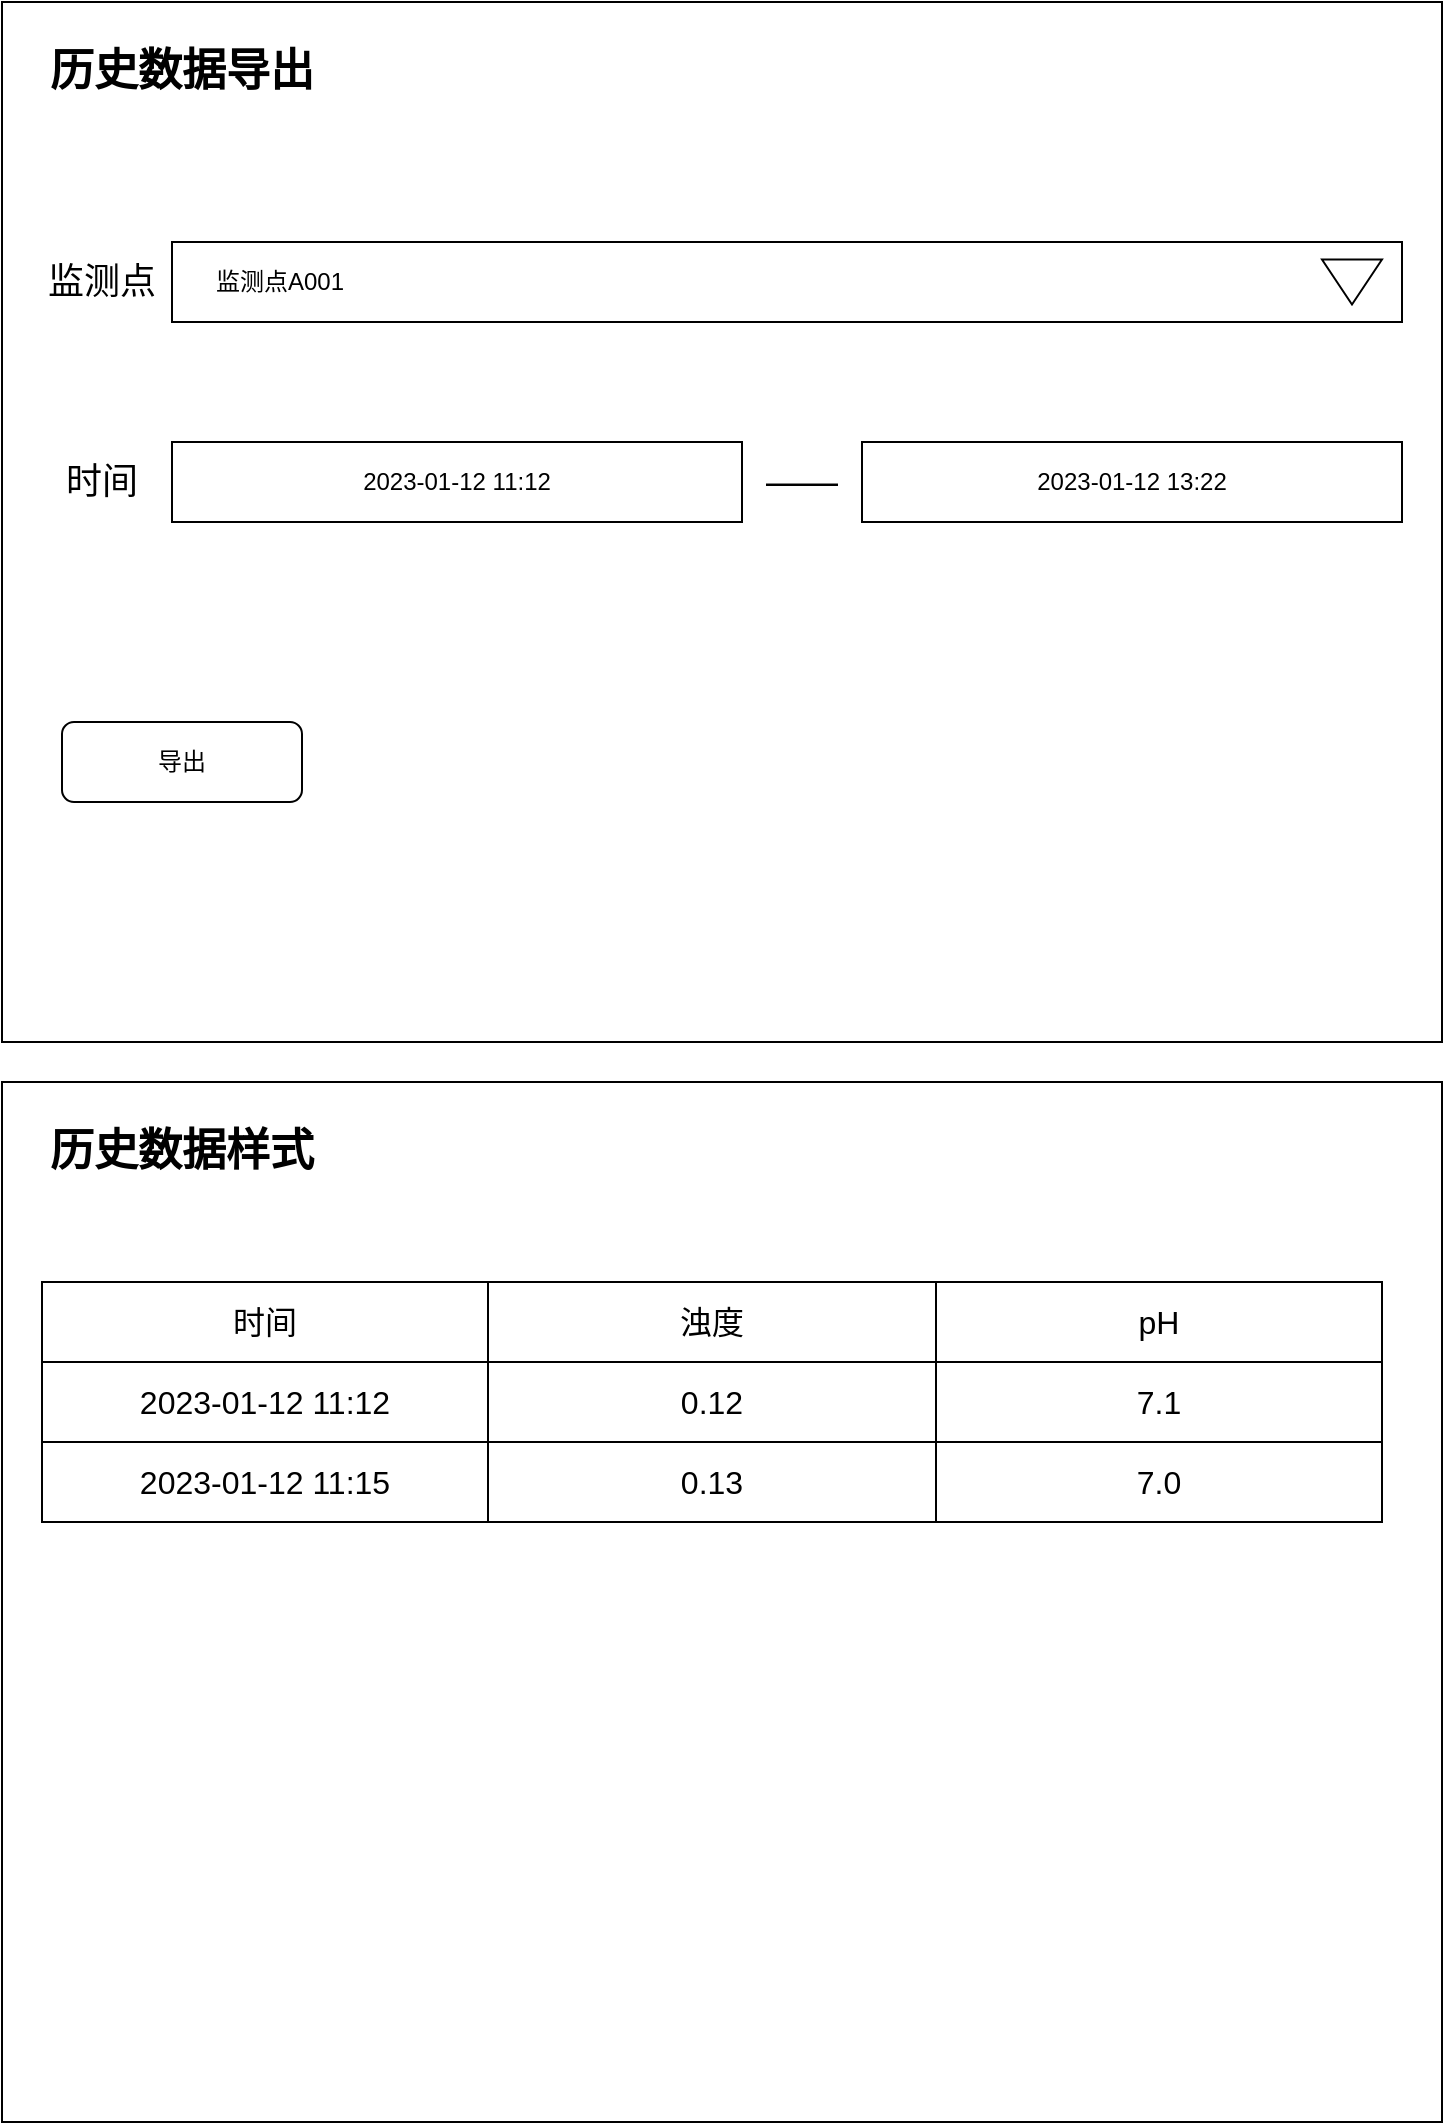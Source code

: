 <mxfile version="21.0.2" type="github">
  <diagram name="第 1 页" id="KPaHdyQvASOpEPyDmzPb">
    <mxGraphModel dx="1434" dy="796" grid="1" gridSize="10" guides="1" tooltips="1" connect="1" arrows="1" fold="1" page="1" pageScale="1" pageWidth="827" pageHeight="1169" math="0" shadow="0">
      <root>
        <mxCell id="0" />
        <mxCell id="1" parent="0" />
        <mxCell id="-34FdK1UEqagUUGcjElj-2" value="" style="rounded=0;whiteSpace=wrap;html=1;" vertex="1" parent="1">
          <mxGeometry x="40" y="80" width="720" height="520" as="geometry" />
        </mxCell>
        <mxCell id="-34FdK1UEqagUUGcjElj-3" value="&amp;nbsp; &amp;nbsp; &amp;nbsp; 监测点A001" style="rounded=0;whiteSpace=wrap;html=1;align=left;" vertex="1" parent="1">
          <mxGeometry x="125" y="200" width="615" height="40" as="geometry" />
        </mxCell>
        <mxCell id="-34FdK1UEqagUUGcjElj-4" value="监测点" style="text;strokeColor=none;align=center;fillColor=none;html=1;verticalAlign=middle;whiteSpace=wrap;rounded=0;fontSize=18;" vertex="1" parent="1">
          <mxGeometry x="60" y="205" width="60" height="30" as="geometry" />
        </mxCell>
        <mxCell id="-34FdK1UEqagUUGcjElj-5" value="2023-01-12 11:12" style="rounded=0;whiteSpace=wrap;html=1;" vertex="1" parent="1">
          <mxGeometry x="125" y="300" width="285" height="40" as="geometry" />
        </mxCell>
        <mxCell id="-34FdK1UEqagUUGcjElj-6" value="时间" style="text;strokeColor=none;align=center;fillColor=none;html=1;verticalAlign=middle;whiteSpace=wrap;rounded=0;fontSize=18;" vertex="1" parent="1">
          <mxGeometry x="60" y="305" width="60" height="30" as="geometry" />
        </mxCell>
        <mxCell id="-34FdK1UEqagUUGcjElj-7" value="2023-01-12 13:22" style="rounded=0;whiteSpace=wrap;html=1;" vertex="1" parent="1">
          <mxGeometry x="470" y="300" width="270" height="40" as="geometry" />
        </mxCell>
        <mxCell id="-34FdK1UEqagUUGcjElj-11" value="——" style="text;strokeColor=none;align=center;fillColor=none;html=1;verticalAlign=middle;whiteSpace=wrap;rounded=0;fontSize=18;" vertex="1" parent="1">
          <mxGeometry x="410" y="305" width="60" height="30" as="geometry" />
        </mxCell>
        <mxCell id="-34FdK1UEqagUUGcjElj-12" value="" style="triangle;whiteSpace=wrap;html=1;direction=south;" vertex="1" parent="1">
          <mxGeometry x="700" y="208.75" width="30" height="22.5" as="geometry" />
        </mxCell>
        <mxCell id="-34FdK1UEqagUUGcjElj-13" value="历史数据导出" style="text;strokeColor=none;align=center;fillColor=none;html=1;verticalAlign=middle;whiteSpace=wrap;rounded=0;fontSize=22;fontStyle=1" vertex="1" parent="1">
          <mxGeometry x="60" y="100" width="140" height="30" as="geometry" />
        </mxCell>
        <mxCell id="-34FdK1UEqagUUGcjElj-15" value="导出" style="rounded=1;whiteSpace=wrap;html=1;" vertex="1" parent="1">
          <mxGeometry x="70" y="440" width="120" height="40" as="geometry" />
        </mxCell>
        <mxCell id="-34FdK1UEqagUUGcjElj-16" value="" style="rounded=0;whiteSpace=wrap;html=1;" vertex="1" parent="1">
          <mxGeometry x="40" y="620" width="720" height="520" as="geometry" />
        </mxCell>
        <mxCell id="-34FdK1UEqagUUGcjElj-24" value="历史数据样式" style="text;strokeColor=none;align=center;fillColor=none;html=1;verticalAlign=middle;whiteSpace=wrap;rounded=0;fontSize=22;fontStyle=1" vertex="1" parent="1">
          <mxGeometry x="60" y="640" width="140" height="30" as="geometry" />
        </mxCell>
        <mxCell id="-34FdK1UEqagUUGcjElj-26" value="" style="shape=table;startSize=0;container=1;collapsible=0;childLayout=tableLayout;fontSize=16;" vertex="1" parent="1">
          <mxGeometry x="60" y="720" width="670" height="120" as="geometry" />
        </mxCell>
        <mxCell id="-34FdK1UEqagUUGcjElj-27" value="" style="shape=tableRow;horizontal=0;startSize=0;swimlaneHead=0;swimlaneBody=0;strokeColor=inherit;top=0;left=0;bottom=0;right=0;collapsible=0;dropTarget=0;fillColor=none;points=[[0,0.5],[1,0.5]];portConstraint=eastwest;fontSize=16;" vertex="1" parent="-34FdK1UEqagUUGcjElj-26">
          <mxGeometry width="670" height="40" as="geometry" />
        </mxCell>
        <mxCell id="-34FdK1UEqagUUGcjElj-28" value="时间" style="shape=partialRectangle;html=1;whiteSpace=wrap;connectable=0;strokeColor=inherit;overflow=hidden;fillColor=none;top=0;left=0;bottom=0;right=0;pointerEvents=1;fontSize=16;" vertex="1" parent="-34FdK1UEqagUUGcjElj-27">
          <mxGeometry width="223" height="40" as="geometry">
            <mxRectangle width="223" height="40" as="alternateBounds" />
          </mxGeometry>
        </mxCell>
        <mxCell id="-34FdK1UEqagUUGcjElj-29" value="浊度" style="shape=partialRectangle;html=1;whiteSpace=wrap;connectable=0;strokeColor=inherit;overflow=hidden;fillColor=none;top=0;left=0;bottom=0;right=0;pointerEvents=1;fontSize=16;" vertex="1" parent="-34FdK1UEqagUUGcjElj-27">
          <mxGeometry x="223" width="224" height="40" as="geometry">
            <mxRectangle width="224" height="40" as="alternateBounds" />
          </mxGeometry>
        </mxCell>
        <mxCell id="-34FdK1UEqagUUGcjElj-30" value="pH" style="shape=partialRectangle;html=1;whiteSpace=wrap;connectable=0;strokeColor=inherit;overflow=hidden;fillColor=none;top=0;left=0;bottom=0;right=0;pointerEvents=1;fontSize=16;" vertex="1" parent="-34FdK1UEqagUUGcjElj-27">
          <mxGeometry x="447" width="223" height="40" as="geometry">
            <mxRectangle width="223" height="40" as="alternateBounds" />
          </mxGeometry>
        </mxCell>
        <mxCell id="-34FdK1UEqagUUGcjElj-31" value="" style="shape=tableRow;horizontal=0;startSize=0;swimlaneHead=0;swimlaneBody=0;strokeColor=inherit;top=0;left=0;bottom=0;right=0;collapsible=0;dropTarget=0;fillColor=none;points=[[0,0.5],[1,0.5]];portConstraint=eastwest;fontSize=16;" vertex="1" parent="-34FdK1UEqagUUGcjElj-26">
          <mxGeometry y="40" width="670" height="40" as="geometry" />
        </mxCell>
        <mxCell id="-34FdK1UEqagUUGcjElj-32" value="2023-01-12 11:12" style="shape=partialRectangle;html=1;whiteSpace=wrap;connectable=0;strokeColor=inherit;overflow=hidden;fillColor=none;top=0;left=0;bottom=0;right=0;pointerEvents=1;fontSize=16;" vertex="1" parent="-34FdK1UEqagUUGcjElj-31">
          <mxGeometry width="223" height="40" as="geometry">
            <mxRectangle width="223" height="40" as="alternateBounds" />
          </mxGeometry>
        </mxCell>
        <mxCell id="-34FdK1UEqagUUGcjElj-33" value="0.12" style="shape=partialRectangle;html=1;whiteSpace=wrap;connectable=0;strokeColor=inherit;overflow=hidden;fillColor=none;top=0;left=0;bottom=0;right=0;pointerEvents=1;fontSize=16;" vertex="1" parent="-34FdK1UEqagUUGcjElj-31">
          <mxGeometry x="223" width="224" height="40" as="geometry">
            <mxRectangle width="224" height="40" as="alternateBounds" />
          </mxGeometry>
        </mxCell>
        <mxCell id="-34FdK1UEqagUUGcjElj-34" value="7.1" style="shape=partialRectangle;html=1;whiteSpace=wrap;connectable=0;strokeColor=inherit;overflow=hidden;fillColor=none;top=0;left=0;bottom=0;right=0;pointerEvents=1;fontSize=16;" vertex="1" parent="-34FdK1UEqagUUGcjElj-31">
          <mxGeometry x="447" width="223" height="40" as="geometry">
            <mxRectangle width="223" height="40" as="alternateBounds" />
          </mxGeometry>
        </mxCell>
        <mxCell id="-34FdK1UEqagUUGcjElj-35" value="" style="shape=tableRow;horizontal=0;startSize=0;swimlaneHead=0;swimlaneBody=0;strokeColor=inherit;top=0;left=0;bottom=0;right=0;collapsible=0;dropTarget=0;fillColor=none;points=[[0,0.5],[1,0.5]];portConstraint=eastwest;fontSize=16;" vertex="1" parent="-34FdK1UEqagUUGcjElj-26">
          <mxGeometry y="80" width="670" height="40" as="geometry" />
        </mxCell>
        <mxCell id="-34FdK1UEqagUUGcjElj-36" value="2023-01-12 11:15" style="shape=partialRectangle;html=1;whiteSpace=wrap;connectable=0;strokeColor=inherit;overflow=hidden;fillColor=none;top=0;left=0;bottom=0;right=0;pointerEvents=1;fontSize=16;" vertex="1" parent="-34FdK1UEqagUUGcjElj-35">
          <mxGeometry width="223" height="40" as="geometry">
            <mxRectangle width="223" height="40" as="alternateBounds" />
          </mxGeometry>
        </mxCell>
        <mxCell id="-34FdK1UEqagUUGcjElj-37" value="0.13" style="shape=partialRectangle;html=1;whiteSpace=wrap;connectable=0;strokeColor=inherit;overflow=hidden;fillColor=none;top=0;left=0;bottom=0;right=0;pointerEvents=1;fontSize=16;" vertex="1" parent="-34FdK1UEqagUUGcjElj-35">
          <mxGeometry x="223" width="224" height="40" as="geometry">
            <mxRectangle width="224" height="40" as="alternateBounds" />
          </mxGeometry>
        </mxCell>
        <mxCell id="-34FdK1UEqagUUGcjElj-38" value="7.0" style="shape=partialRectangle;html=1;whiteSpace=wrap;connectable=0;strokeColor=inherit;overflow=hidden;fillColor=none;top=0;left=0;bottom=0;right=0;pointerEvents=1;fontSize=16;" vertex="1" parent="-34FdK1UEqagUUGcjElj-35">
          <mxGeometry x="447" width="223" height="40" as="geometry">
            <mxRectangle width="223" height="40" as="alternateBounds" />
          </mxGeometry>
        </mxCell>
      </root>
    </mxGraphModel>
  </diagram>
</mxfile>
